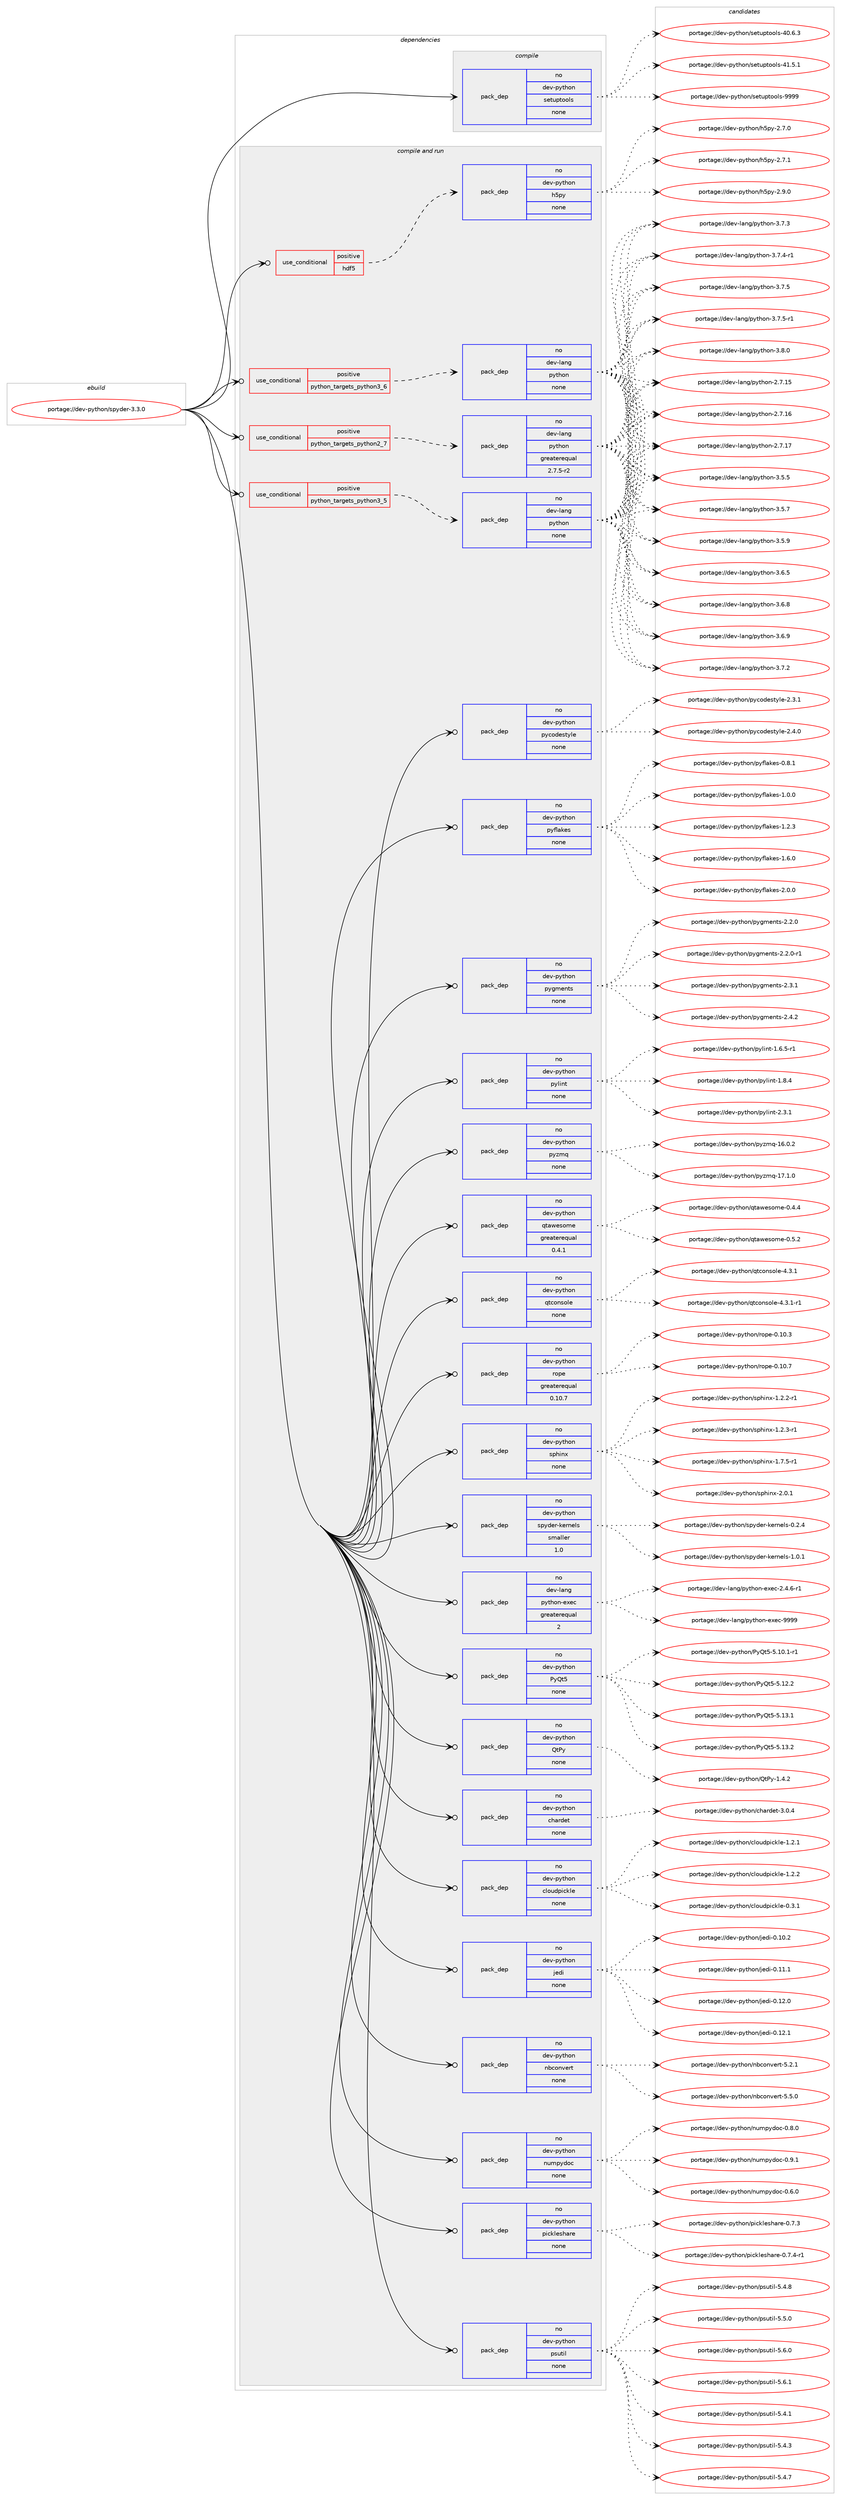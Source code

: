 digraph prolog {

# *************
# Graph options
# *************

newrank=true;
concentrate=true;
compound=true;
graph [rankdir=LR,fontname=Helvetica,fontsize=10,ranksep=1.5];#, ranksep=2.5, nodesep=0.2];
edge  [arrowhead=vee];
node  [fontname=Helvetica,fontsize=10];

# **********
# The ebuild
# **********

subgraph cluster_leftcol {
color=gray;
rank=same;
label=<<i>ebuild</i>>;
id [label="portage://dev-python/spyder-3.3.0", color=red, width=4, href="../dev-python/spyder-3.3.0.svg"];
}

# ****************
# The dependencies
# ****************

subgraph cluster_midcol {
color=gray;
label=<<i>dependencies</i>>;
subgraph cluster_compile {
fillcolor="#eeeeee";
style=filled;
label=<<i>compile</i>>;
subgraph pack131165 {
dependency173701 [label=<<TABLE BORDER="0" CELLBORDER="1" CELLSPACING="0" CELLPADDING="4" WIDTH="220"><TR><TD ROWSPAN="6" CELLPADDING="30">pack_dep</TD></TR><TR><TD WIDTH="110">no</TD></TR><TR><TD>dev-python</TD></TR><TR><TD>setuptools</TD></TR><TR><TD>none</TD></TR><TR><TD></TD></TR></TABLE>>, shape=none, color=blue];
}
id:e -> dependency173701:w [weight=20,style="solid",arrowhead="vee"];
}
subgraph cluster_compileandrun {
fillcolor="#eeeeee";
style=filled;
label=<<i>compile and run</i>>;
subgraph cond39135 {
dependency173702 [label=<<TABLE BORDER="0" CELLBORDER="1" CELLSPACING="0" CELLPADDING="4"><TR><TD ROWSPAN="3" CELLPADDING="10">use_conditional</TD></TR><TR><TD>positive</TD></TR><TR><TD>hdf5</TD></TR></TABLE>>, shape=none, color=red];
subgraph pack131166 {
dependency173703 [label=<<TABLE BORDER="0" CELLBORDER="1" CELLSPACING="0" CELLPADDING="4" WIDTH="220"><TR><TD ROWSPAN="6" CELLPADDING="30">pack_dep</TD></TR><TR><TD WIDTH="110">no</TD></TR><TR><TD>dev-python</TD></TR><TR><TD>h5py</TD></TR><TR><TD>none</TD></TR><TR><TD></TD></TR></TABLE>>, shape=none, color=blue];
}
dependency173702:e -> dependency173703:w [weight=20,style="dashed",arrowhead="vee"];
}
id:e -> dependency173702:w [weight=20,style="solid",arrowhead="odotvee"];
subgraph cond39136 {
dependency173704 [label=<<TABLE BORDER="0" CELLBORDER="1" CELLSPACING="0" CELLPADDING="4"><TR><TD ROWSPAN="3" CELLPADDING="10">use_conditional</TD></TR><TR><TD>positive</TD></TR><TR><TD>python_targets_python2_7</TD></TR></TABLE>>, shape=none, color=red];
subgraph pack131167 {
dependency173705 [label=<<TABLE BORDER="0" CELLBORDER="1" CELLSPACING="0" CELLPADDING="4" WIDTH="220"><TR><TD ROWSPAN="6" CELLPADDING="30">pack_dep</TD></TR><TR><TD WIDTH="110">no</TD></TR><TR><TD>dev-lang</TD></TR><TR><TD>python</TD></TR><TR><TD>greaterequal</TD></TR><TR><TD>2.7.5-r2</TD></TR></TABLE>>, shape=none, color=blue];
}
dependency173704:e -> dependency173705:w [weight=20,style="dashed",arrowhead="vee"];
}
id:e -> dependency173704:w [weight=20,style="solid",arrowhead="odotvee"];
subgraph cond39137 {
dependency173706 [label=<<TABLE BORDER="0" CELLBORDER="1" CELLSPACING="0" CELLPADDING="4"><TR><TD ROWSPAN="3" CELLPADDING="10">use_conditional</TD></TR><TR><TD>positive</TD></TR><TR><TD>python_targets_python3_5</TD></TR></TABLE>>, shape=none, color=red];
subgraph pack131168 {
dependency173707 [label=<<TABLE BORDER="0" CELLBORDER="1" CELLSPACING="0" CELLPADDING="4" WIDTH="220"><TR><TD ROWSPAN="6" CELLPADDING="30">pack_dep</TD></TR><TR><TD WIDTH="110">no</TD></TR><TR><TD>dev-lang</TD></TR><TR><TD>python</TD></TR><TR><TD>none</TD></TR><TR><TD></TD></TR></TABLE>>, shape=none, color=blue];
}
dependency173706:e -> dependency173707:w [weight=20,style="dashed",arrowhead="vee"];
}
id:e -> dependency173706:w [weight=20,style="solid",arrowhead="odotvee"];
subgraph cond39138 {
dependency173708 [label=<<TABLE BORDER="0" CELLBORDER="1" CELLSPACING="0" CELLPADDING="4"><TR><TD ROWSPAN="3" CELLPADDING="10">use_conditional</TD></TR><TR><TD>positive</TD></TR><TR><TD>python_targets_python3_6</TD></TR></TABLE>>, shape=none, color=red];
subgraph pack131169 {
dependency173709 [label=<<TABLE BORDER="0" CELLBORDER="1" CELLSPACING="0" CELLPADDING="4" WIDTH="220"><TR><TD ROWSPAN="6" CELLPADDING="30">pack_dep</TD></TR><TR><TD WIDTH="110">no</TD></TR><TR><TD>dev-lang</TD></TR><TR><TD>python</TD></TR><TR><TD>none</TD></TR><TR><TD></TD></TR></TABLE>>, shape=none, color=blue];
}
dependency173708:e -> dependency173709:w [weight=20,style="dashed",arrowhead="vee"];
}
id:e -> dependency173708:w [weight=20,style="solid",arrowhead="odotvee"];
subgraph pack131170 {
dependency173710 [label=<<TABLE BORDER="0" CELLBORDER="1" CELLSPACING="0" CELLPADDING="4" WIDTH="220"><TR><TD ROWSPAN="6" CELLPADDING="30">pack_dep</TD></TR><TR><TD WIDTH="110">no</TD></TR><TR><TD>dev-lang</TD></TR><TR><TD>python-exec</TD></TR><TR><TD>greaterequal</TD></TR><TR><TD>2</TD></TR></TABLE>>, shape=none, color=blue];
}
id:e -> dependency173710:w [weight=20,style="solid",arrowhead="odotvee"];
subgraph pack131171 {
dependency173711 [label=<<TABLE BORDER="0" CELLBORDER="1" CELLSPACING="0" CELLPADDING="4" WIDTH="220"><TR><TD ROWSPAN="6" CELLPADDING="30">pack_dep</TD></TR><TR><TD WIDTH="110">no</TD></TR><TR><TD>dev-python</TD></TR><TR><TD>PyQt5</TD></TR><TR><TD>none</TD></TR><TR><TD></TD></TR></TABLE>>, shape=none, color=blue];
}
id:e -> dependency173711:w [weight=20,style="solid",arrowhead="odotvee"];
subgraph pack131172 {
dependency173712 [label=<<TABLE BORDER="0" CELLBORDER="1" CELLSPACING="0" CELLPADDING="4" WIDTH="220"><TR><TD ROWSPAN="6" CELLPADDING="30">pack_dep</TD></TR><TR><TD WIDTH="110">no</TD></TR><TR><TD>dev-python</TD></TR><TR><TD>QtPy</TD></TR><TR><TD>none</TD></TR><TR><TD></TD></TR></TABLE>>, shape=none, color=blue];
}
id:e -> dependency173712:w [weight=20,style="solid",arrowhead="odotvee"];
subgraph pack131173 {
dependency173713 [label=<<TABLE BORDER="0" CELLBORDER="1" CELLSPACING="0" CELLPADDING="4" WIDTH="220"><TR><TD ROWSPAN="6" CELLPADDING="30">pack_dep</TD></TR><TR><TD WIDTH="110">no</TD></TR><TR><TD>dev-python</TD></TR><TR><TD>chardet</TD></TR><TR><TD>none</TD></TR><TR><TD></TD></TR></TABLE>>, shape=none, color=blue];
}
id:e -> dependency173713:w [weight=20,style="solid",arrowhead="odotvee"];
subgraph pack131174 {
dependency173714 [label=<<TABLE BORDER="0" CELLBORDER="1" CELLSPACING="0" CELLPADDING="4" WIDTH="220"><TR><TD ROWSPAN="6" CELLPADDING="30">pack_dep</TD></TR><TR><TD WIDTH="110">no</TD></TR><TR><TD>dev-python</TD></TR><TR><TD>cloudpickle</TD></TR><TR><TD>none</TD></TR><TR><TD></TD></TR></TABLE>>, shape=none, color=blue];
}
id:e -> dependency173714:w [weight=20,style="solid",arrowhead="odotvee"];
subgraph pack131175 {
dependency173715 [label=<<TABLE BORDER="0" CELLBORDER="1" CELLSPACING="0" CELLPADDING="4" WIDTH="220"><TR><TD ROWSPAN="6" CELLPADDING="30">pack_dep</TD></TR><TR><TD WIDTH="110">no</TD></TR><TR><TD>dev-python</TD></TR><TR><TD>jedi</TD></TR><TR><TD>none</TD></TR><TR><TD></TD></TR></TABLE>>, shape=none, color=blue];
}
id:e -> dependency173715:w [weight=20,style="solid",arrowhead="odotvee"];
subgraph pack131176 {
dependency173716 [label=<<TABLE BORDER="0" CELLBORDER="1" CELLSPACING="0" CELLPADDING="4" WIDTH="220"><TR><TD ROWSPAN="6" CELLPADDING="30">pack_dep</TD></TR><TR><TD WIDTH="110">no</TD></TR><TR><TD>dev-python</TD></TR><TR><TD>nbconvert</TD></TR><TR><TD>none</TD></TR><TR><TD></TD></TR></TABLE>>, shape=none, color=blue];
}
id:e -> dependency173716:w [weight=20,style="solid",arrowhead="odotvee"];
subgraph pack131177 {
dependency173717 [label=<<TABLE BORDER="0" CELLBORDER="1" CELLSPACING="0" CELLPADDING="4" WIDTH="220"><TR><TD ROWSPAN="6" CELLPADDING="30">pack_dep</TD></TR><TR><TD WIDTH="110">no</TD></TR><TR><TD>dev-python</TD></TR><TR><TD>numpydoc</TD></TR><TR><TD>none</TD></TR><TR><TD></TD></TR></TABLE>>, shape=none, color=blue];
}
id:e -> dependency173717:w [weight=20,style="solid",arrowhead="odotvee"];
subgraph pack131178 {
dependency173718 [label=<<TABLE BORDER="0" CELLBORDER="1" CELLSPACING="0" CELLPADDING="4" WIDTH="220"><TR><TD ROWSPAN="6" CELLPADDING="30">pack_dep</TD></TR><TR><TD WIDTH="110">no</TD></TR><TR><TD>dev-python</TD></TR><TR><TD>pickleshare</TD></TR><TR><TD>none</TD></TR><TR><TD></TD></TR></TABLE>>, shape=none, color=blue];
}
id:e -> dependency173718:w [weight=20,style="solid",arrowhead="odotvee"];
subgraph pack131179 {
dependency173719 [label=<<TABLE BORDER="0" CELLBORDER="1" CELLSPACING="0" CELLPADDING="4" WIDTH="220"><TR><TD ROWSPAN="6" CELLPADDING="30">pack_dep</TD></TR><TR><TD WIDTH="110">no</TD></TR><TR><TD>dev-python</TD></TR><TR><TD>psutil</TD></TR><TR><TD>none</TD></TR><TR><TD></TD></TR></TABLE>>, shape=none, color=blue];
}
id:e -> dependency173719:w [weight=20,style="solid",arrowhead="odotvee"];
subgraph pack131180 {
dependency173720 [label=<<TABLE BORDER="0" CELLBORDER="1" CELLSPACING="0" CELLPADDING="4" WIDTH="220"><TR><TD ROWSPAN="6" CELLPADDING="30">pack_dep</TD></TR><TR><TD WIDTH="110">no</TD></TR><TR><TD>dev-python</TD></TR><TR><TD>pycodestyle</TD></TR><TR><TD>none</TD></TR><TR><TD></TD></TR></TABLE>>, shape=none, color=blue];
}
id:e -> dependency173720:w [weight=20,style="solid",arrowhead="odotvee"];
subgraph pack131181 {
dependency173721 [label=<<TABLE BORDER="0" CELLBORDER="1" CELLSPACING="0" CELLPADDING="4" WIDTH="220"><TR><TD ROWSPAN="6" CELLPADDING="30">pack_dep</TD></TR><TR><TD WIDTH="110">no</TD></TR><TR><TD>dev-python</TD></TR><TR><TD>pyflakes</TD></TR><TR><TD>none</TD></TR><TR><TD></TD></TR></TABLE>>, shape=none, color=blue];
}
id:e -> dependency173721:w [weight=20,style="solid",arrowhead="odotvee"];
subgraph pack131182 {
dependency173722 [label=<<TABLE BORDER="0" CELLBORDER="1" CELLSPACING="0" CELLPADDING="4" WIDTH="220"><TR><TD ROWSPAN="6" CELLPADDING="30">pack_dep</TD></TR><TR><TD WIDTH="110">no</TD></TR><TR><TD>dev-python</TD></TR><TR><TD>pygments</TD></TR><TR><TD>none</TD></TR><TR><TD></TD></TR></TABLE>>, shape=none, color=blue];
}
id:e -> dependency173722:w [weight=20,style="solid",arrowhead="odotvee"];
subgraph pack131183 {
dependency173723 [label=<<TABLE BORDER="0" CELLBORDER="1" CELLSPACING="0" CELLPADDING="4" WIDTH="220"><TR><TD ROWSPAN="6" CELLPADDING="30">pack_dep</TD></TR><TR><TD WIDTH="110">no</TD></TR><TR><TD>dev-python</TD></TR><TR><TD>pylint</TD></TR><TR><TD>none</TD></TR><TR><TD></TD></TR></TABLE>>, shape=none, color=blue];
}
id:e -> dependency173723:w [weight=20,style="solid",arrowhead="odotvee"];
subgraph pack131184 {
dependency173724 [label=<<TABLE BORDER="0" CELLBORDER="1" CELLSPACING="0" CELLPADDING="4" WIDTH="220"><TR><TD ROWSPAN="6" CELLPADDING="30">pack_dep</TD></TR><TR><TD WIDTH="110">no</TD></TR><TR><TD>dev-python</TD></TR><TR><TD>pyzmq</TD></TR><TR><TD>none</TD></TR><TR><TD></TD></TR></TABLE>>, shape=none, color=blue];
}
id:e -> dependency173724:w [weight=20,style="solid",arrowhead="odotvee"];
subgraph pack131185 {
dependency173725 [label=<<TABLE BORDER="0" CELLBORDER="1" CELLSPACING="0" CELLPADDING="4" WIDTH="220"><TR><TD ROWSPAN="6" CELLPADDING="30">pack_dep</TD></TR><TR><TD WIDTH="110">no</TD></TR><TR><TD>dev-python</TD></TR><TR><TD>qtawesome</TD></TR><TR><TD>greaterequal</TD></TR><TR><TD>0.4.1</TD></TR></TABLE>>, shape=none, color=blue];
}
id:e -> dependency173725:w [weight=20,style="solid",arrowhead="odotvee"];
subgraph pack131186 {
dependency173726 [label=<<TABLE BORDER="0" CELLBORDER="1" CELLSPACING="0" CELLPADDING="4" WIDTH="220"><TR><TD ROWSPAN="6" CELLPADDING="30">pack_dep</TD></TR><TR><TD WIDTH="110">no</TD></TR><TR><TD>dev-python</TD></TR><TR><TD>qtconsole</TD></TR><TR><TD>none</TD></TR><TR><TD></TD></TR></TABLE>>, shape=none, color=blue];
}
id:e -> dependency173726:w [weight=20,style="solid",arrowhead="odotvee"];
subgraph pack131187 {
dependency173727 [label=<<TABLE BORDER="0" CELLBORDER="1" CELLSPACING="0" CELLPADDING="4" WIDTH="220"><TR><TD ROWSPAN="6" CELLPADDING="30">pack_dep</TD></TR><TR><TD WIDTH="110">no</TD></TR><TR><TD>dev-python</TD></TR><TR><TD>rope</TD></TR><TR><TD>greaterequal</TD></TR><TR><TD>0.10.7</TD></TR></TABLE>>, shape=none, color=blue];
}
id:e -> dependency173727:w [weight=20,style="solid",arrowhead="odotvee"];
subgraph pack131188 {
dependency173728 [label=<<TABLE BORDER="0" CELLBORDER="1" CELLSPACING="0" CELLPADDING="4" WIDTH="220"><TR><TD ROWSPAN="6" CELLPADDING="30">pack_dep</TD></TR><TR><TD WIDTH="110">no</TD></TR><TR><TD>dev-python</TD></TR><TR><TD>sphinx</TD></TR><TR><TD>none</TD></TR><TR><TD></TD></TR></TABLE>>, shape=none, color=blue];
}
id:e -> dependency173728:w [weight=20,style="solid",arrowhead="odotvee"];
subgraph pack131189 {
dependency173729 [label=<<TABLE BORDER="0" CELLBORDER="1" CELLSPACING="0" CELLPADDING="4" WIDTH="220"><TR><TD ROWSPAN="6" CELLPADDING="30">pack_dep</TD></TR><TR><TD WIDTH="110">no</TD></TR><TR><TD>dev-python</TD></TR><TR><TD>spyder-kernels</TD></TR><TR><TD>smaller</TD></TR><TR><TD>1.0</TD></TR></TABLE>>, shape=none, color=blue];
}
id:e -> dependency173729:w [weight=20,style="solid",arrowhead="odotvee"];
}
subgraph cluster_run {
fillcolor="#eeeeee";
style=filled;
label=<<i>run</i>>;
}
}

# **************
# The candidates
# **************

subgraph cluster_choices {
rank=same;
color=gray;
label=<<i>candidates</i>>;

subgraph choice131165 {
color=black;
nodesep=1;
choiceportage100101118451121211161041111104711510111611711211611111110811545524846544651 [label="portage://dev-python/setuptools-40.6.3", color=red, width=4,href="../dev-python/setuptools-40.6.3.svg"];
choiceportage100101118451121211161041111104711510111611711211611111110811545524946534649 [label="portage://dev-python/setuptools-41.5.1", color=red, width=4,href="../dev-python/setuptools-41.5.1.svg"];
choiceportage10010111845112121116104111110471151011161171121161111111081154557575757 [label="portage://dev-python/setuptools-9999", color=red, width=4,href="../dev-python/setuptools-9999.svg"];
dependency173701:e -> choiceportage100101118451121211161041111104711510111611711211611111110811545524846544651:w [style=dotted,weight="100"];
dependency173701:e -> choiceportage100101118451121211161041111104711510111611711211611111110811545524946534649:w [style=dotted,weight="100"];
dependency173701:e -> choiceportage10010111845112121116104111110471151011161171121161111111081154557575757:w [style=dotted,weight="100"];
}
subgraph choice131166 {
color=black;
nodesep=1;
choiceportage100101118451121211161041111104710453112121455046554648 [label="portage://dev-python/h5py-2.7.0", color=red, width=4,href="../dev-python/h5py-2.7.0.svg"];
choiceportage100101118451121211161041111104710453112121455046554649 [label="portage://dev-python/h5py-2.7.1", color=red, width=4,href="../dev-python/h5py-2.7.1.svg"];
choiceportage100101118451121211161041111104710453112121455046574648 [label="portage://dev-python/h5py-2.9.0", color=red, width=4,href="../dev-python/h5py-2.9.0.svg"];
dependency173703:e -> choiceportage100101118451121211161041111104710453112121455046554648:w [style=dotted,weight="100"];
dependency173703:e -> choiceportage100101118451121211161041111104710453112121455046554649:w [style=dotted,weight="100"];
dependency173703:e -> choiceportage100101118451121211161041111104710453112121455046574648:w [style=dotted,weight="100"];
}
subgraph choice131167 {
color=black;
nodesep=1;
choiceportage10010111845108971101034711212111610411111045504655464953 [label="portage://dev-lang/python-2.7.15", color=red, width=4,href="../dev-lang/python-2.7.15.svg"];
choiceportage10010111845108971101034711212111610411111045504655464954 [label="portage://dev-lang/python-2.7.16", color=red, width=4,href="../dev-lang/python-2.7.16.svg"];
choiceportage10010111845108971101034711212111610411111045504655464955 [label="portage://dev-lang/python-2.7.17", color=red, width=4,href="../dev-lang/python-2.7.17.svg"];
choiceportage100101118451089711010347112121116104111110455146534653 [label="portage://dev-lang/python-3.5.5", color=red, width=4,href="../dev-lang/python-3.5.5.svg"];
choiceportage100101118451089711010347112121116104111110455146534655 [label="portage://dev-lang/python-3.5.7", color=red, width=4,href="../dev-lang/python-3.5.7.svg"];
choiceportage100101118451089711010347112121116104111110455146534657 [label="portage://dev-lang/python-3.5.9", color=red, width=4,href="../dev-lang/python-3.5.9.svg"];
choiceportage100101118451089711010347112121116104111110455146544653 [label="portage://dev-lang/python-3.6.5", color=red, width=4,href="../dev-lang/python-3.6.5.svg"];
choiceportage100101118451089711010347112121116104111110455146544656 [label="portage://dev-lang/python-3.6.8", color=red, width=4,href="../dev-lang/python-3.6.8.svg"];
choiceportage100101118451089711010347112121116104111110455146544657 [label="portage://dev-lang/python-3.6.9", color=red, width=4,href="../dev-lang/python-3.6.9.svg"];
choiceportage100101118451089711010347112121116104111110455146554650 [label="portage://dev-lang/python-3.7.2", color=red, width=4,href="../dev-lang/python-3.7.2.svg"];
choiceportage100101118451089711010347112121116104111110455146554651 [label="portage://dev-lang/python-3.7.3", color=red, width=4,href="../dev-lang/python-3.7.3.svg"];
choiceportage1001011184510897110103471121211161041111104551465546524511449 [label="portage://dev-lang/python-3.7.4-r1", color=red, width=4,href="../dev-lang/python-3.7.4-r1.svg"];
choiceportage100101118451089711010347112121116104111110455146554653 [label="portage://dev-lang/python-3.7.5", color=red, width=4,href="../dev-lang/python-3.7.5.svg"];
choiceportage1001011184510897110103471121211161041111104551465546534511449 [label="portage://dev-lang/python-3.7.5-r1", color=red, width=4,href="../dev-lang/python-3.7.5-r1.svg"];
choiceportage100101118451089711010347112121116104111110455146564648 [label="portage://dev-lang/python-3.8.0", color=red, width=4,href="../dev-lang/python-3.8.0.svg"];
dependency173705:e -> choiceportage10010111845108971101034711212111610411111045504655464953:w [style=dotted,weight="100"];
dependency173705:e -> choiceportage10010111845108971101034711212111610411111045504655464954:w [style=dotted,weight="100"];
dependency173705:e -> choiceportage10010111845108971101034711212111610411111045504655464955:w [style=dotted,weight="100"];
dependency173705:e -> choiceportage100101118451089711010347112121116104111110455146534653:w [style=dotted,weight="100"];
dependency173705:e -> choiceportage100101118451089711010347112121116104111110455146534655:w [style=dotted,weight="100"];
dependency173705:e -> choiceportage100101118451089711010347112121116104111110455146534657:w [style=dotted,weight="100"];
dependency173705:e -> choiceportage100101118451089711010347112121116104111110455146544653:w [style=dotted,weight="100"];
dependency173705:e -> choiceportage100101118451089711010347112121116104111110455146544656:w [style=dotted,weight="100"];
dependency173705:e -> choiceportage100101118451089711010347112121116104111110455146544657:w [style=dotted,weight="100"];
dependency173705:e -> choiceportage100101118451089711010347112121116104111110455146554650:w [style=dotted,weight="100"];
dependency173705:e -> choiceportage100101118451089711010347112121116104111110455146554651:w [style=dotted,weight="100"];
dependency173705:e -> choiceportage1001011184510897110103471121211161041111104551465546524511449:w [style=dotted,weight="100"];
dependency173705:e -> choiceportage100101118451089711010347112121116104111110455146554653:w [style=dotted,weight="100"];
dependency173705:e -> choiceportage1001011184510897110103471121211161041111104551465546534511449:w [style=dotted,weight="100"];
dependency173705:e -> choiceportage100101118451089711010347112121116104111110455146564648:w [style=dotted,weight="100"];
}
subgraph choice131168 {
color=black;
nodesep=1;
choiceportage10010111845108971101034711212111610411111045504655464953 [label="portage://dev-lang/python-2.7.15", color=red, width=4,href="../dev-lang/python-2.7.15.svg"];
choiceportage10010111845108971101034711212111610411111045504655464954 [label="portage://dev-lang/python-2.7.16", color=red, width=4,href="../dev-lang/python-2.7.16.svg"];
choiceportage10010111845108971101034711212111610411111045504655464955 [label="portage://dev-lang/python-2.7.17", color=red, width=4,href="../dev-lang/python-2.7.17.svg"];
choiceportage100101118451089711010347112121116104111110455146534653 [label="portage://dev-lang/python-3.5.5", color=red, width=4,href="../dev-lang/python-3.5.5.svg"];
choiceportage100101118451089711010347112121116104111110455146534655 [label="portage://dev-lang/python-3.5.7", color=red, width=4,href="../dev-lang/python-3.5.7.svg"];
choiceportage100101118451089711010347112121116104111110455146534657 [label="portage://dev-lang/python-3.5.9", color=red, width=4,href="../dev-lang/python-3.5.9.svg"];
choiceportage100101118451089711010347112121116104111110455146544653 [label="portage://dev-lang/python-3.6.5", color=red, width=4,href="../dev-lang/python-3.6.5.svg"];
choiceportage100101118451089711010347112121116104111110455146544656 [label="portage://dev-lang/python-3.6.8", color=red, width=4,href="../dev-lang/python-3.6.8.svg"];
choiceportage100101118451089711010347112121116104111110455146544657 [label="portage://dev-lang/python-3.6.9", color=red, width=4,href="../dev-lang/python-3.6.9.svg"];
choiceportage100101118451089711010347112121116104111110455146554650 [label="portage://dev-lang/python-3.7.2", color=red, width=4,href="../dev-lang/python-3.7.2.svg"];
choiceportage100101118451089711010347112121116104111110455146554651 [label="portage://dev-lang/python-3.7.3", color=red, width=4,href="../dev-lang/python-3.7.3.svg"];
choiceportage1001011184510897110103471121211161041111104551465546524511449 [label="portage://dev-lang/python-3.7.4-r1", color=red, width=4,href="../dev-lang/python-3.7.4-r1.svg"];
choiceportage100101118451089711010347112121116104111110455146554653 [label="portage://dev-lang/python-3.7.5", color=red, width=4,href="../dev-lang/python-3.7.5.svg"];
choiceportage1001011184510897110103471121211161041111104551465546534511449 [label="portage://dev-lang/python-3.7.5-r1", color=red, width=4,href="../dev-lang/python-3.7.5-r1.svg"];
choiceportage100101118451089711010347112121116104111110455146564648 [label="portage://dev-lang/python-3.8.0", color=red, width=4,href="../dev-lang/python-3.8.0.svg"];
dependency173707:e -> choiceportage10010111845108971101034711212111610411111045504655464953:w [style=dotted,weight="100"];
dependency173707:e -> choiceportage10010111845108971101034711212111610411111045504655464954:w [style=dotted,weight="100"];
dependency173707:e -> choiceportage10010111845108971101034711212111610411111045504655464955:w [style=dotted,weight="100"];
dependency173707:e -> choiceportage100101118451089711010347112121116104111110455146534653:w [style=dotted,weight="100"];
dependency173707:e -> choiceportage100101118451089711010347112121116104111110455146534655:w [style=dotted,weight="100"];
dependency173707:e -> choiceportage100101118451089711010347112121116104111110455146534657:w [style=dotted,weight="100"];
dependency173707:e -> choiceportage100101118451089711010347112121116104111110455146544653:w [style=dotted,weight="100"];
dependency173707:e -> choiceportage100101118451089711010347112121116104111110455146544656:w [style=dotted,weight="100"];
dependency173707:e -> choiceportage100101118451089711010347112121116104111110455146544657:w [style=dotted,weight="100"];
dependency173707:e -> choiceportage100101118451089711010347112121116104111110455146554650:w [style=dotted,weight="100"];
dependency173707:e -> choiceportage100101118451089711010347112121116104111110455146554651:w [style=dotted,weight="100"];
dependency173707:e -> choiceportage1001011184510897110103471121211161041111104551465546524511449:w [style=dotted,weight="100"];
dependency173707:e -> choiceportage100101118451089711010347112121116104111110455146554653:w [style=dotted,weight="100"];
dependency173707:e -> choiceportage1001011184510897110103471121211161041111104551465546534511449:w [style=dotted,weight="100"];
dependency173707:e -> choiceportage100101118451089711010347112121116104111110455146564648:w [style=dotted,weight="100"];
}
subgraph choice131169 {
color=black;
nodesep=1;
choiceportage10010111845108971101034711212111610411111045504655464953 [label="portage://dev-lang/python-2.7.15", color=red, width=4,href="../dev-lang/python-2.7.15.svg"];
choiceportage10010111845108971101034711212111610411111045504655464954 [label="portage://dev-lang/python-2.7.16", color=red, width=4,href="../dev-lang/python-2.7.16.svg"];
choiceportage10010111845108971101034711212111610411111045504655464955 [label="portage://dev-lang/python-2.7.17", color=red, width=4,href="../dev-lang/python-2.7.17.svg"];
choiceportage100101118451089711010347112121116104111110455146534653 [label="portage://dev-lang/python-3.5.5", color=red, width=4,href="../dev-lang/python-3.5.5.svg"];
choiceportage100101118451089711010347112121116104111110455146534655 [label="portage://dev-lang/python-3.5.7", color=red, width=4,href="../dev-lang/python-3.5.7.svg"];
choiceportage100101118451089711010347112121116104111110455146534657 [label="portage://dev-lang/python-3.5.9", color=red, width=4,href="../dev-lang/python-3.5.9.svg"];
choiceportage100101118451089711010347112121116104111110455146544653 [label="portage://dev-lang/python-3.6.5", color=red, width=4,href="../dev-lang/python-3.6.5.svg"];
choiceportage100101118451089711010347112121116104111110455146544656 [label="portage://dev-lang/python-3.6.8", color=red, width=4,href="../dev-lang/python-3.6.8.svg"];
choiceportage100101118451089711010347112121116104111110455146544657 [label="portage://dev-lang/python-3.6.9", color=red, width=4,href="../dev-lang/python-3.6.9.svg"];
choiceportage100101118451089711010347112121116104111110455146554650 [label="portage://dev-lang/python-3.7.2", color=red, width=4,href="../dev-lang/python-3.7.2.svg"];
choiceportage100101118451089711010347112121116104111110455146554651 [label="portage://dev-lang/python-3.7.3", color=red, width=4,href="../dev-lang/python-3.7.3.svg"];
choiceportage1001011184510897110103471121211161041111104551465546524511449 [label="portage://dev-lang/python-3.7.4-r1", color=red, width=4,href="../dev-lang/python-3.7.4-r1.svg"];
choiceportage100101118451089711010347112121116104111110455146554653 [label="portage://dev-lang/python-3.7.5", color=red, width=4,href="../dev-lang/python-3.7.5.svg"];
choiceportage1001011184510897110103471121211161041111104551465546534511449 [label="portage://dev-lang/python-3.7.5-r1", color=red, width=4,href="../dev-lang/python-3.7.5-r1.svg"];
choiceportage100101118451089711010347112121116104111110455146564648 [label="portage://dev-lang/python-3.8.0", color=red, width=4,href="../dev-lang/python-3.8.0.svg"];
dependency173709:e -> choiceportage10010111845108971101034711212111610411111045504655464953:w [style=dotted,weight="100"];
dependency173709:e -> choiceportage10010111845108971101034711212111610411111045504655464954:w [style=dotted,weight="100"];
dependency173709:e -> choiceportage10010111845108971101034711212111610411111045504655464955:w [style=dotted,weight="100"];
dependency173709:e -> choiceportage100101118451089711010347112121116104111110455146534653:w [style=dotted,weight="100"];
dependency173709:e -> choiceportage100101118451089711010347112121116104111110455146534655:w [style=dotted,weight="100"];
dependency173709:e -> choiceportage100101118451089711010347112121116104111110455146534657:w [style=dotted,weight="100"];
dependency173709:e -> choiceportage100101118451089711010347112121116104111110455146544653:w [style=dotted,weight="100"];
dependency173709:e -> choiceportage100101118451089711010347112121116104111110455146544656:w [style=dotted,weight="100"];
dependency173709:e -> choiceportage100101118451089711010347112121116104111110455146544657:w [style=dotted,weight="100"];
dependency173709:e -> choiceportage100101118451089711010347112121116104111110455146554650:w [style=dotted,weight="100"];
dependency173709:e -> choiceportage100101118451089711010347112121116104111110455146554651:w [style=dotted,weight="100"];
dependency173709:e -> choiceportage1001011184510897110103471121211161041111104551465546524511449:w [style=dotted,weight="100"];
dependency173709:e -> choiceportage100101118451089711010347112121116104111110455146554653:w [style=dotted,weight="100"];
dependency173709:e -> choiceportage1001011184510897110103471121211161041111104551465546534511449:w [style=dotted,weight="100"];
dependency173709:e -> choiceportage100101118451089711010347112121116104111110455146564648:w [style=dotted,weight="100"];
}
subgraph choice131170 {
color=black;
nodesep=1;
choiceportage10010111845108971101034711212111610411111045101120101994550465246544511449 [label="portage://dev-lang/python-exec-2.4.6-r1", color=red, width=4,href="../dev-lang/python-exec-2.4.6-r1.svg"];
choiceportage10010111845108971101034711212111610411111045101120101994557575757 [label="portage://dev-lang/python-exec-9999", color=red, width=4,href="../dev-lang/python-exec-9999.svg"];
dependency173710:e -> choiceportage10010111845108971101034711212111610411111045101120101994550465246544511449:w [style=dotted,weight="100"];
dependency173710:e -> choiceportage10010111845108971101034711212111610411111045101120101994557575757:w [style=dotted,weight="100"];
}
subgraph choice131171 {
color=black;
nodesep=1;
choiceportage1001011184511212111610411111047801218111653455346494846494511449 [label="portage://dev-python/PyQt5-5.10.1-r1", color=red, width=4,href="../dev-python/PyQt5-5.10.1-r1.svg"];
choiceportage100101118451121211161041111104780121811165345534649504650 [label="portage://dev-python/PyQt5-5.12.2", color=red, width=4,href="../dev-python/PyQt5-5.12.2.svg"];
choiceportage100101118451121211161041111104780121811165345534649514649 [label="portage://dev-python/PyQt5-5.13.1", color=red, width=4,href="../dev-python/PyQt5-5.13.1.svg"];
choiceportage100101118451121211161041111104780121811165345534649514650 [label="portage://dev-python/PyQt5-5.13.2", color=red, width=4,href="../dev-python/PyQt5-5.13.2.svg"];
dependency173711:e -> choiceportage1001011184511212111610411111047801218111653455346494846494511449:w [style=dotted,weight="100"];
dependency173711:e -> choiceportage100101118451121211161041111104780121811165345534649504650:w [style=dotted,weight="100"];
dependency173711:e -> choiceportage100101118451121211161041111104780121811165345534649514649:w [style=dotted,weight="100"];
dependency173711:e -> choiceportage100101118451121211161041111104780121811165345534649514650:w [style=dotted,weight="100"];
}
subgraph choice131172 {
color=black;
nodesep=1;
choiceportage10010111845112121116104111110478111680121454946524650 [label="portage://dev-python/QtPy-1.4.2", color=red, width=4,href="../dev-python/QtPy-1.4.2.svg"];
dependency173712:e -> choiceportage10010111845112121116104111110478111680121454946524650:w [style=dotted,weight="100"];
}
subgraph choice131173 {
color=black;
nodesep=1;
choiceportage10010111845112121116104111110479910497114100101116455146484652 [label="portage://dev-python/chardet-3.0.4", color=red, width=4,href="../dev-python/chardet-3.0.4.svg"];
dependency173713:e -> choiceportage10010111845112121116104111110479910497114100101116455146484652:w [style=dotted,weight="100"];
}
subgraph choice131174 {
color=black;
nodesep=1;
choiceportage10010111845112121116104111110479910811111710011210599107108101454846514649 [label="portage://dev-python/cloudpickle-0.3.1", color=red, width=4,href="../dev-python/cloudpickle-0.3.1.svg"];
choiceportage10010111845112121116104111110479910811111710011210599107108101454946504649 [label="portage://dev-python/cloudpickle-1.2.1", color=red, width=4,href="../dev-python/cloudpickle-1.2.1.svg"];
choiceportage10010111845112121116104111110479910811111710011210599107108101454946504650 [label="portage://dev-python/cloudpickle-1.2.2", color=red, width=4,href="../dev-python/cloudpickle-1.2.2.svg"];
dependency173714:e -> choiceportage10010111845112121116104111110479910811111710011210599107108101454846514649:w [style=dotted,weight="100"];
dependency173714:e -> choiceportage10010111845112121116104111110479910811111710011210599107108101454946504649:w [style=dotted,weight="100"];
dependency173714:e -> choiceportage10010111845112121116104111110479910811111710011210599107108101454946504650:w [style=dotted,weight="100"];
}
subgraph choice131175 {
color=black;
nodesep=1;
choiceportage100101118451121211161041111104710610110010545484649484650 [label="portage://dev-python/jedi-0.10.2", color=red, width=4,href="../dev-python/jedi-0.10.2.svg"];
choiceportage100101118451121211161041111104710610110010545484649494649 [label="portage://dev-python/jedi-0.11.1", color=red, width=4,href="../dev-python/jedi-0.11.1.svg"];
choiceportage100101118451121211161041111104710610110010545484649504648 [label="portage://dev-python/jedi-0.12.0", color=red, width=4,href="../dev-python/jedi-0.12.0.svg"];
choiceportage100101118451121211161041111104710610110010545484649504649 [label="portage://dev-python/jedi-0.12.1", color=red, width=4,href="../dev-python/jedi-0.12.1.svg"];
dependency173715:e -> choiceportage100101118451121211161041111104710610110010545484649484650:w [style=dotted,weight="100"];
dependency173715:e -> choiceportage100101118451121211161041111104710610110010545484649494649:w [style=dotted,weight="100"];
dependency173715:e -> choiceportage100101118451121211161041111104710610110010545484649504648:w [style=dotted,weight="100"];
dependency173715:e -> choiceportage100101118451121211161041111104710610110010545484649504649:w [style=dotted,weight="100"];
}
subgraph choice131176 {
color=black;
nodesep=1;
choiceportage10010111845112121116104111110471109899111110118101114116455346504649 [label="portage://dev-python/nbconvert-5.2.1", color=red, width=4,href="../dev-python/nbconvert-5.2.1.svg"];
choiceportage10010111845112121116104111110471109899111110118101114116455346534648 [label="portage://dev-python/nbconvert-5.5.0", color=red, width=4,href="../dev-python/nbconvert-5.5.0.svg"];
dependency173716:e -> choiceportage10010111845112121116104111110471109899111110118101114116455346504649:w [style=dotted,weight="100"];
dependency173716:e -> choiceportage10010111845112121116104111110471109899111110118101114116455346534648:w [style=dotted,weight="100"];
}
subgraph choice131177 {
color=black;
nodesep=1;
choiceportage100101118451121211161041111104711011710911212110011199454846544648 [label="portage://dev-python/numpydoc-0.6.0", color=red, width=4,href="../dev-python/numpydoc-0.6.0.svg"];
choiceportage100101118451121211161041111104711011710911212110011199454846564648 [label="portage://dev-python/numpydoc-0.8.0", color=red, width=4,href="../dev-python/numpydoc-0.8.0.svg"];
choiceportage100101118451121211161041111104711011710911212110011199454846574649 [label="portage://dev-python/numpydoc-0.9.1", color=red, width=4,href="../dev-python/numpydoc-0.9.1.svg"];
dependency173717:e -> choiceportage100101118451121211161041111104711011710911212110011199454846544648:w [style=dotted,weight="100"];
dependency173717:e -> choiceportage100101118451121211161041111104711011710911212110011199454846564648:w [style=dotted,weight="100"];
dependency173717:e -> choiceportage100101118451121211161041111104711011710911212110011199454846574649:w [style=dotted,weight="100"];
}
subgraph choice131178 {
color=black;
nodesep=1;
choiceportage10010111845112121116104111110471121059910710810111510497114101454846554651 [label="portage://dev-python/pickleshare-0.7.3", color=red, width=4,href="../dev-python/pickleshare-0.7.3.svg"];
choiceportage100101118451121211161041111104711210599107108101115104971141014548465546524511449 [label="portage://dev-python/pickleshare-0.7.4-r1", color=red, width=4,href="../dev-python/pickleshare-0.7.4-r1.svg"];
dependency173718:e -> choiceportage10010111845112121116104111110471121059910710810111510497114101454846554651:w [style=dotted,weight="100"];
dependency173718:e -> choiceportage100101118451121211161041111104711210599107108101115104971141014548465546524511449:w [style=dotted,weight="100"];
}
subgraph choice131179 {
color=black;
nodesep=1;
choiceportage1001011184511212111610411111047112115117116105108455346524649 [label="portage://dev-python/psutil-5.4.1", color=red, width=4,href="../dev-python/psutil-5.4.1.svg"];
choiceportage1001011184511212111610411111047112115117116105108455346524651 [label="portage://dev-python/psutil-5.4.3", color=red, width=4,href="../dev-python/psutil-5.4.3.svg"];
choiceportage1001011184511212111610411111047112115117116105108455346524655 [label="portage://dev-python/psutil-5.4.7", color=red, width=4,href="../dev-python/psutil-5.4.7.svg"];
choiceportage1001011184511212111610411111047112115117116105108455346524656 [label="portage://dev-python/psutil-5.4.8", color=red, width=4,href="../dev-python/psutil-5.4.8.svg"];
choiceportage1001011184511212111610411111047112115117116105108455346534648 [label="portage://dev-python/psutil-5.5.0", color=red, width=4,href="../dev-python/psutil-5.5.0.svg"];
choiceportage1001011184511212111610411111047112115117116105108455346544648 [label="portage://dev-python/psutil-5.6.0", color=red, width=4,href="../dev-python/psutil-5.6.0.svg"];
choiceportage1001011184511212111610411111047112115117116105108455346544649 [label="portage://dev-python/psutil-5.6.1", color=red, width=4,href="../dev-python/psutil-5.6.1.svg"];
dependency173719:e -> choiceportage1001011184511212111610411111047112115117116105108455346524649:w [style=dotted,weight="100"];
dependency173719:e -> choiceportage1001011184511212111610411111047112115117116105108455346524651:w [style=dotted,weight="100"];
dependency173719:e -> choiceportage1001011184511212111610411111047112115117116105108455346524655:w [style=dotted,weight="100"];
dependency173719:e -> choiceportage1001011184511212111610411111047112115117116105108455346524656:w [style=dotted,weight="100"];
dependency173719:e -> choiceportage1001011184511212111610411111047112115117116105108455346534648:w [style=dotted,weight="100"];
dependency173719:e -> choiceportage1001011184511212111610411111047112115117116105108455346544648:w [style=dotted,weight="100"];
dependency173719:e -> choiceportage1001011184511212111610411111047112115117116105108455346544649:w [style=dotted,weight="100"];
}
subgraph choice131180 {
color=black;
nodesep=1;
choiceportage100101118451121211161041111104711212199111100101115116121108101455046514649 [label="portage://dev-python/pycodestyle-2.3.1", color=red, width=4,href="../dev-python/pycodestyle-2.3.1.svg"];
choiceportage100101118451121211161041111104711212199111100101115116121108101455046524648 [label="portage://dev-python/pycodestyle-2.4.0", color=red, width=4,href="../dev-python/pycodestyle-2.4.0.svg"];
dependency173720:e -> choiceportage100101118451121211161041111104711212199111100101115116121108101455046514649:w [style=dotted,weight="100"];
dependency173720:e -> choiceportage100101118451121211161041111104711212199111100101115116121108101455046524648:w [style=dotted,weight="100"];
}
subgraph choice131181 {
color=black;
nodesep=1;
choiceportage100101118451121211161041111104711212110210897107101115454846564649 [label="portage://dev-python/pyflakes-0.8.1", color=red, width=4,href="../dev-python/pyflakes-0.8.1.svg"];
choiceportage100101118451121211161041111104711212110210897107101115454946484648 [label="portage://dev-python/pyflakes-1.0.0", color=red, width=4,href="../dev-python/pyflakes-1.0.0.svg"];
choiceportage100101118451121211161041111104711212110210897107101115454946504651 [label="portage://dev-python/pyflakes-1.2.3", color=red, width=4,href="../dev-python/pyflakes-1.2.3.svg"];
choiceportage100101118451121211161041111104711212110210897107101115454946544648 [label="portage://dev-python/pyflakes-1.6.0", color=red, width=4,href="../dev-python/pyflakes-1.6.0.svg"];
choiceportage100101118451121211161041111104711212110210897107101115455046484648 [label="portage://dev-python/pyflakes-2.0.0", color=red, width=4,href="../dev-python/pyflakes-2.0.0.svg"];
dependency173721:e -> choiceportage100101118451121211161041111104711212110210897107101115454846564649:w [style=dotted,weight="100"];
dependency173721:e -> choiceportage100101118451121211161041111104711212110210897107101115454946484648:w [style=dotted,weight="100"];
dependency173721:e -> choiceportage100101118451121211161041111104711212110210897107101115454946504651:w [style=dotted,weight="100"];
dependency173721:e -> choiceportage100101118451121211161041111104711212110210897107101115454946544648:w [style=dotted,weight="100"];
dependency173721:e -> choiceportage100101118451121211161041111104711212110210897107101115455046484648:w [style=dotted,weight="100"];
}
subgraph choice131182 {
color=black;
nodesep=1;
choiceportage1001011184511212111610411111047112121103109101110116115455046504648 [label="portage://dev-python/pygments-2.2.0", color=red, width=4,href="../dev-python/pygments-2.2.0.svg"];
choiceportage10010111845112121116104111110471121211031091011101161154550465046484511449 [label="portage://dev-python/pygments-2.2.0-r1", color=red, width=4,href="../dev-python/pygments-2.2.0-r1.svg"];
choiceportage1001011184511212111610411111047112121103109101110116115455046514649 [label="portage://dev-python/pygments-2.3.1", color=red, width=4,href="../dev-python/pygments-2.3.1.svg"];
choiceportage1001011184511212111610411111047112121103109101110116115455046524650 [label="portage://dev-python/pygments-2.4.2", color=red, width=4,href="../dev-python/pygments-2.4.2.svg"];
dependency173722:e -> choiceportage1001011184511212111610411111047112121103109101110116115455046504648:w [style=dotted,weight="100"];
dependency173722:e -> choiceportage10010111845112121116104111110471121211031091011101161154550465046484511449:w [style=dotted,weight="100"];
dependency173722:e -> choiceportage1001011184511212111610411111047112121103109101110116115455046514649:w [style=dotted,weight="100"];
dependency173722:e -> choiceportage1001011184511212111610411111047112121103109101110116115455046524650:w [style=dotted,weight="100"];
}
subgraph choice131183 {
color=black;
nodesep=1;
choiceportage10010111845112121116104111110471121211081051101164549465446534511449 [label="portage://dev-python/pylint-1.6.5-r1", color=red, width=4,href="../dev-python/pylint-1.6.5-r1.svg"];
choiceportage1001011184511212111610411111047112121108105110116454946564652 [label="portage://dev-python/pylint-1.8.4", color=red, width=4,href="../dev-python/pylint-1.8.4.svg"];
choiceportage1001011184511212111610411111047112121108105110116455046514649 [label="portage://dev-python/pylint-2.3.1", color=red, width=4,href="../dev-python/pylint-2.3.1.svg"];
dependency173723:e -> choiceportage10010111845112121116104111110471121211081051101164549465446534511449:w [style=dotted,weight="100"];
dependency173723:e -> choiceportage1001011184511212111610411111047112121108105110116454946564652:w [style=dotted,weight="100"];
dependency173723:e -> choiceportage1001011184511212111610411111047112121108105110116455046514649:w [style=dotted,weight="100"];
}
subgraph choice131184 {
color=black;
nodesep=1;
choiceportage100101118451121211161041111104711212112210911345495446484650 [label="portage://dev-python/pyzmq-16.0.2", color=red, width=4,href="../dev-python/pyzmq-16.0.2.svg"];
choiceportage100101118451121211161041111104711212112210911345495546494648 [label="portage://dev-python/pyzmq-17.1.0", color=red, width=4,href="../dev-python/pyzmq-17.1.0.svg"];
dependency173724:e -> choiceportage100101118451121211161041111104711212112210911345495446484650:w [style=dotted,weight="100"];
dependency173724:e -> choiceportage100101118451121211161041111104711212112210911345495546494648:w [style=dotted,weight="100"];
}
subgraph choice131185 {
color=black;
nodesep=1;
choiceportage100101118451121211161041111104711311697119101115111109101454846524652 [label="portage://dev-python/qtawesome-0.4.4", color=red, width=4,href="../dev-python/qtawesome-0.4.4.svg"];
choiceportage100101118451121211161041111104711311697119101115111109101454846534650 [label="portage://dev-python/qtawesome-0.5.2", color=red, width=4,href="../dev-python/qtawesome-0.5.2.svg"];
dependency173725:e -> choiceportage100101118451121211161041111104711311697119101115111109101454846524652:w [style=dotted,weight="100"];
dependency173725:e -> choiceportage100101118451121211161041111104711311697119101115111109101454846534650:w [style=dotted,weight="100"];
}
subgraph choice131186 {
color=black;
nodesep=1;
choiceportage100101118451121211161041111104711311699111110115111108101455246514649 [label="portage://dev-python/qtconsole-4.3.1", color=red, width=4,href="../dev-python/qtconsole-4.3.1.svg"];
choiceportage1001011184511212111610411111047113116991111101151111081014552465146494511449 [label="portage://dev-python/qtconsole-4.3.1-r1", color=red, width=4,href="../dev-python/qtconsole-4.3.1-r1.svg"];
dependency173726:e -> choiceportage100101118451121211161041111104711311699111110115111108101455246514649:w [style=dotted,weight="100"];
dependency173726:e -> choiceportage1001011184511212111610411111047113116991111101151111081014552465146494511449:w [style=dotted,weight="100"];
}
subgraph choice131187 {
color=black;
nodesep=1;
choiceportage100101118451121211161041111104711411111210145484649484651 [label="portage://dev-python/rope-0.10.3", color=red, width=4,href="../dev-python/rope-0.10.3.svg"];
choiceportage100101118451121211161041111104711411111210145484649484655 [label="portage://dev-python/rope-0.10.7", color=red, width=4,href="../dev-python/rope-0.10.7.svg"];
dependency173727:e -> choiceportage100101118451121211161041111104711411111210145484649484651:w [style=dotted,weight="100"];
dependency173727:e -> choiceportage100101118451121211161041111104711411111210145484649484655:w [style=dotted,weight="100"];
}
subgraph choice131188 {
color=black;
nodesep=1;
choiceportage10010111845112121116104111110471151121041051101204549465046504511449 [label="portage://dev-python/sphinx-1.2.2-r1", color=red, width=4,href="../dev-python/sphinx-1.2.2-r1.svg"];
choiceportage10010111845112121116104111110471151121041051101204549465046514511449 [label="portage://dev-python/sphinx-1.2.3-r1", color=red, width=4,href="../dev-python/sphinx-1.2.3-r1.svg"];
choiceportage10010111845112121116104111110471151121041051101204549465546534511449 [label="portage://dev-python/sphinx-1.7.5-r1", color=red, width=4,href="../dev-python/sphinx-1.7.5-r1.svg"];
choiceportage1001011184511212111610411111047115112104105110120455046484649 [label="portage://dev-python/sphinx-2.0.1", color=red, width=4,href="../dev-python/sphinx-2.0.1.svg"];
dependency173728:e -> choiceportage10010111845112121116104111110471151121041051101204549465046504511449:w [style=dotted,weight="100"];
dependency173728:e -> choiceportage10010111845112121116104111110471151121041051101204549465046514511449:w [style=dotted,weight="100"];
dependency173728:e -> choiceportage10010111845112121116104111110471151121041051101204549465546534511449:w [style=dotted,weight="100"];
dependency173728:e -> choiceportage1001011184511212111610411111047115112104105110120455046484649:w [style=dotted,weight="100"];
}
subgraph choice131189 {
color=black;
nodesep=1;
choiceportage100101118451121211161041111104711511212110010111445107101114110101108115454846504652 [label="portage://dev-python/spyder-kernels-0.2.4", color=red, width=4,href="../dev-python/spyder-kernels-0.2.4.svg"];
choiceportage100101118451121211161041111104711511212110010111445107101114110101108115454946484649 [label="portage://dev-python/spyder-kernels-1.0.1", color=red, width=4,href="../dev-python/spyder-kernels-1.0.1.svg"];
dependency173729:e -> choiceportage100101118451121211161041111104711511212110010111445107101114110101108115454846504652:w [style=dotted,weight="100"];
dependency173729:e -> choiceportage100101118451121211161041111104711511212110010111445107101114110101108115454946484649:w [style=dotted,weight="100"];
}
}

}
